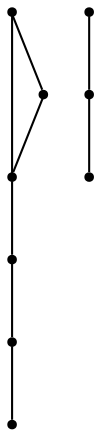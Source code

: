 graph {
  node [shape=point,comment="{\"directed\":false,\"doi\":\"10.1007/978-3-540-31843-9_41\",\"figure\":\"1\"}"]

  v0 [pos="686.8131904069768,403.1515898527923"]
  v1 [pos="651.3732421875,355.9099974455657"]
  v2 [pos="615.9333257630814,403.1515898527923"]
  v3 [pos="580.4933775436047,237.79743335865163"]
  v4 [pos="462.36308366642436,237.79743335865163"]
  v5 [pos="426.9231672420058,403.1515898527923"]
  v6 [pos="391.4832349200581,261.4182931405527"]
  v7 [pos="379.66854106104654,355.9099974455657"]
  v8 [pos="320.6033861736919,391.34115996184175"]

  v0 -- v1 [id="-1",pos="686.8131904069768,403.1515898527923 667.0657249273256,376.8245838306569 667.0657249273256,376.8245838306569 667.0657249273256,376.8245838306569 669.8662972383721,374.7244658293548 669.8662972383721,374.7244658293548 669.8662972383721,374.7244658293548 651.3732421875,355.9099974455657 651.3732421875,355.9099974455657 651.3732421875,355.9099974455657"]
  v2 -- v0 [id="-3",pos="615.9333257630814,403.1515898527923 660.6645530523256,403.1536243580006 660.6645530523256,403.1536243580006 660.6645530523256,403.1536243580006 686.8131904069768,403.1515898527923 686.8131904069768,403.1515898527923 686.8131904069768,403.1515898527923"]
  v8 -- v5 [id="-5",pos="320.6033861736919,391.34115996184175 400.93291696947676,400.26615284107356 400.93291696947676,400.26615284107356 400.93291696947676,400.26615284107356 426.9231672420058,403.1515898527923 426.9231672420058,403.1515898527923 426.9231672420058,403.1515898527923"]
  v8 -- v7 [id="-6",pos="320.6033861736919,391.34115996184175 357.2456168241279,369.3620187264902 357.2456168241279,369.3620187264902 357.2456168241279,369.3620187264902 355.44112009447673,366.357817473235 355.44112009447673,366.357817473235 355.44112009447673,366.357817473235 379.66854106104654,355.9099974455657 379.66854106104654,355.9099974455657 379.66854106104654,355.9099974455657"]
  v7 -- v5 [id="-7",pos="379.66854106104654,355.9099974455657 408.4301280886628,384.6660755298756 408.4301280886628,384.6660755298756 408.4301280886628,384.6660755298756 426.9231672420058,403.1515898527923 426.9231672420058,403.1515898527923 426.9231672420058,403.1515898527923"]
  v6 -- v4 [id="-11",pos="391.4832349200581,261.4182931405527 437.5522074854651,246.06617115162038 437.5522074854651,246.06617115162038 437.5522074854651,246.06617115162038 438.6607739825581,249.3869922779225 438.6607739825581,249.3869922779225 438.6607739825581,249.3869922779225 462.36308366642436,237.79743335865163 462.36308366642436,237.79743335865163 462.36308366642436,237.79743335865163"]
  v4 -- v3 [id="-12",pos="462.36308366642436,237.79743335865163 554.3448037790697,237.79946786386 554.3448037790697,237.79946786386 554.3448037790697,237.79946786386 580.4933775436047,237.79743335865163 580.4933775436047,237.79743335865163 580.4933775436047,237.79743335865163"]
  v5 -- v2 [id="-14",pos="426.9231672420058,403.1515898527923 589.7847202034884,403.1536243580006 589.7847202034884,403.1536243580006 589.7847202034884,403.1536243580006 615.9333257630814,403.1515898527923 615.9333257630814,403.1515898527923 615.9333257630814,403.1515898527923"]
}